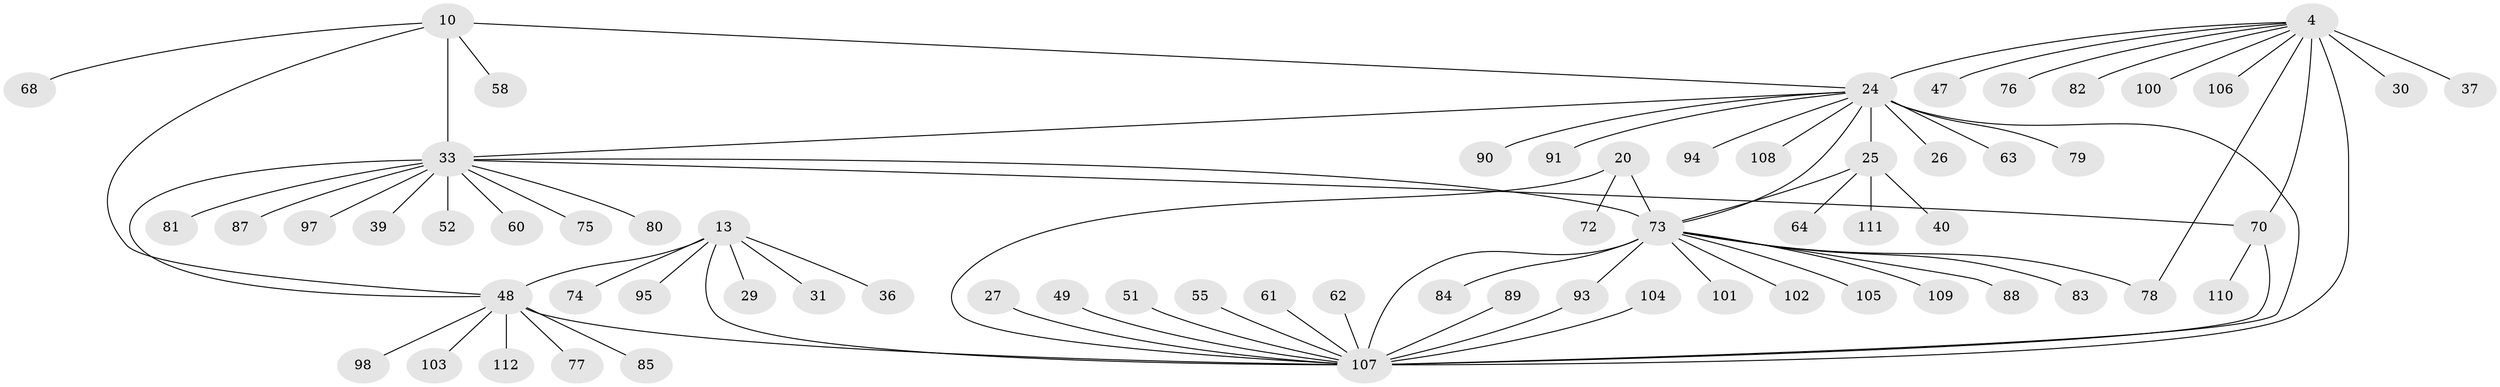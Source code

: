 // original degree distribution, {11: 0.008928571428571428, 5: 0.008928571428571428, 10: 0.044642857142857144, 9: 0.017857142857142856, 6: 0.0625, 7: 0.03571428571428571, 8: 0.026785714285714284, 15: 0.008928571428571428, 4: 0.017857142857142856, 1: 0.5267857142857143, 2: 0.1875, 3: 0.05357142857142857}
// Generated by graph-tools (version 1.1) at 2025/58/03/04/25 21:58:07]
// undirected, 67 vertices, 79 edges
graph export_dot {
graph [start="1"]
  node [color=gray90,style=filled];
  4 [super="+3"];
  10 [super="+9"];
  13 [super="+11"];
  20 [super="+18"];
  24 [super="+22+23"];
  25 [super="+21"];
  26;
  27;
  29;
  30;
  31;
  33 [super="+8+28"];
  36;
  37;
  39;
  40;
  47;
  48 [super="+15"];
  49;
  51;
  52 [super="+43"];
  55;
  58;
  60;
  61 [super="+54"];
  62;
  63;
  64;
  68 [super="+66"];
  70 [super="+38+5"];
  72;
  73 [super="+19+34+46"];
  74;
  75 [super="+57"];
  76;
  77;
  78 [super="+32"];
  79;
  80;
  81;
  82;
  83;
  84;
  85;
  87;
  88;
  89;
  90;
  91 [super="+41"];
  93 [super="+59"];
  94;
  95;
  97 [super="+42"];
  98;
  100;
  101 [super="+92"];
  102;
  103;
  104 [super="+71+86"];
  105;
  106;
  107 [super="+69+96+65+67+99"];
  108;
  109;
  110;
  111 [super="+56"];
  112;
  4 -- 24;
  4 -- 30;
  4 -- 47;
  4 -- 76;
  4 -- 78;
  4 -- 37;
  4 -- 100;
  4 -- 106;
  4 -- 82;
  4 -- 107 [weight=4];
  4 -- 70 [weight=4];
  10 -- 58;
  10 -- 24;
  10 -- 68;
  10 -- 48;
  10 -- 33 [weight=6];
  13 -- 29;
  13 -- 36;
  13 -- 74;
  13 -- 31;
  13 -- 95;
  13 -- 107 [weight=3];
  13 -- 48 [weight=4];
  20 -- 72;
  20 -- 107;
  20 -- 73 [weight=6];
  24 -- 25 [weight=6];
  24 -- 26;
  24 -- 108;
  24 -- 33;
  24 -- 79;
  24 -- 91;
  24 -- 94;
  24 -- 90;
  24 -- 107 [weight=2];
  24 -- 63;
  24 -- 73;
  25 -- 40;
  25 -- 64;
  25 -- 111;
  25 -- 73;
  27 -- 107;
  33 -- 97;
  33 -- 70;
  33 -- 39;
  33 -- 73;
  33 -- 75;
  33 -- 60;
  33 -- 48;
  33 -- 81;
  33 -- 80;
  33 -- 52;
  33 -- 87;
  48 -- 107 [weight=4];
  48 -- 98;
  48 -- 103;
  48 -- 77;
  48 -- 112;
  48 -- 85;
  49 -- 107;
  51 -- 107;
  55 -- 107;
  61 -- 107;
  62 -- 107;
  70 -- 107 [weight=3];
  70 -- 110;
  73 -- 78;
  73 -- 83;
  73 -- 84;
  73 -- 88;
  73 -- 93;
  73 -- 101;
  73 -- 102;
  73 -- 105;
  73 -- 107;
  73 -- 109;
  89 -- 107;
  93 -- 107 [weight=2];
  104 -- 107;
}
